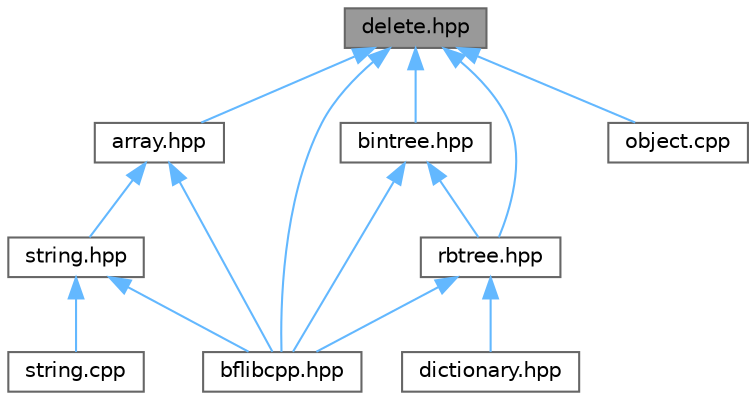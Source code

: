 digraph "delete.hpp"
{
 // LATEX_PDF_SIZE
  bgcolor="transparent";
  edge [fontname=Helvetica,fontsize=10,labelfontname=Helvetica,labelfontsize=10];
  node [fontname=Helvetica,fontsize=10,shape=box,height=0.2,width=0.4];
  Node1 [id="Node000001",label="delete.hpp",height=0.2,width=0.4,color="gray40", fillcolor="grey60", style="filled", fontcolor="black",tooltip=" "];
  Node1 -> Node2 [id="edge1_Node000001_Node000002",dir="back",color="steelblue1",style="solid",tooltip=" "];
  Node2 [id="Node000002",label="array.hpp",height=0.2,width=0.4,color="grey40", fillcolor="white", style="filled",URL="$d4/db5/array_8hpp.html",tooltip=" "];
  Node2 -> Node3 [id="edge2_Node000002_Node000003",dir="back",color="steelblue1",style="solid",tooltip=" "];
  Node3 [id="Node000003",label="bflibcpp.hpp",height=0.2,width=0.4,color="grey40", fillcolor="white", style="filled",URL="$d6/df6/bflibcpp_8hpp.html",tooltip=" "];
  Node2 -> Node4 [id="edge3_Node000002_Node000004",dir="back",color="steelblue1",style="solid",tooltip=" "];
  Node4 [id="Node000004",label="string.hpp",height=0.2,width=0.4,color="grey40", fillcolor="white", style="filled",URL="$d4/da0/string_8hpp.html",tooltip=" "];
  Node4 -> Node3 [id="edge4_Node000004_Node000003",dir="back",color="steelblue1",style="solid",tooltip=" "];
  Node4 -> Node5 [id="edge5_Node000004_Node000005",dir="back",color="steelblue1",style="solid",tooltip=" "];
  Node5 [id="Node000005",label="string.cpp",height=0.2,width=0.4,color="grey40", fillcolor="white", style="filled",URL="$d5/d24/string_8cpp.html",tooltip=" "];
  Node1 -> Node3 [id="edge6_Node000001_Node000003",dir="back",color="steelblue1",style="solid",tooltip=" "];
  Node1 -> Node6 [id="edge7_Node000001_Node000006",dir="back",color="steelblue1",style="solid",tooltip=" "];
  Node6 [id="Node000006",label="bintree.hpp",height=0.2,width=0.4,color="grey40", fillcolor="white", style="filled",URL="$d2/dc3/bintree_8hpp.html",tooltip=" "];
  Node6 -> Node3 [id="edge8_Node000006_Node000003",dir="back",color="steelblue1",style="solid",tooltip=" "];
  Node6 -> Node7 [id="edge9_Node000006_Node000007",dir="back",color="steelblue1",style="solid",tooltip=" "];
  Node7 [id="Node000007",label="rbtree.hpp",height=0.2,width=0.4,color="grey40", fillcolor="white", style="filled",URL="$da/d3f/rbtree_8hpp.html",tooltip=" "];
  Node7 -> Node3 [id="edge10_Node000007_Node000003",dir="back",color="steelblue1",style="solid",tooltip=" "];
  Node7 -> Node8 [id="edge11_Node000007_Node000008",dir="back",color="steelblue1",style="solid",tooltip=" "];
  Node8 [id="Node000008",label="dictionary.hpp",height=0.2,width=0.4,color="grey40", fillcolor="white", style="filled",URL="$dc/df7/dictionary_8hpp.html",tooltip=" "];
  Node1 -> Node9 [id="edge12_Node000001_Node000009",dir="back",color="steelblue1",style="solid",tooltip=" "];
  Node9 [id="Node000009",label="object.cpp",height=0.2,width=0.4,color="grey40", fillcolor="white", style="filled",URL="$d3/d30/object_8cpp.html",tooltip=" "];
  Node1 -> Node7 [id="edge13_Node000001_Node000007",dir="back",color="steelblue1",style="solid",tooltip=" "];
}
